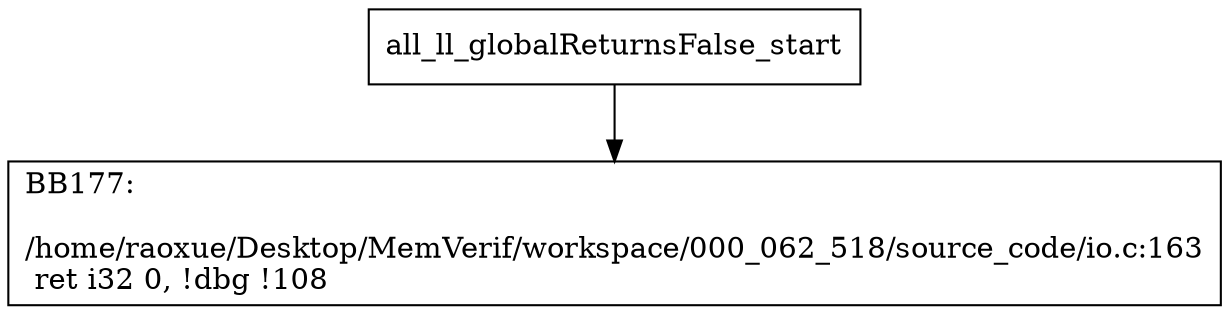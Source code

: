 digraph "CFG for'all_ll_globalReturnsFalse' function" {
	BBall_ll_globalReturnsFalse_start[shape=record,label="{all_ll_globalReturnsFalse_start}"];
	BBall_ll_globalReturnsFalse_start-> all_ll_globalReturnsFalseBB177;
	all_ll_globalReturnsFalseBB177 [shape=record, label="{BB177:\l\l/home/raoxue/Desktop/MemVerif/workspace/000_062_518/source_code/io.c:163\l
  ret i32 0, !dbg !108\l
}"];
}
